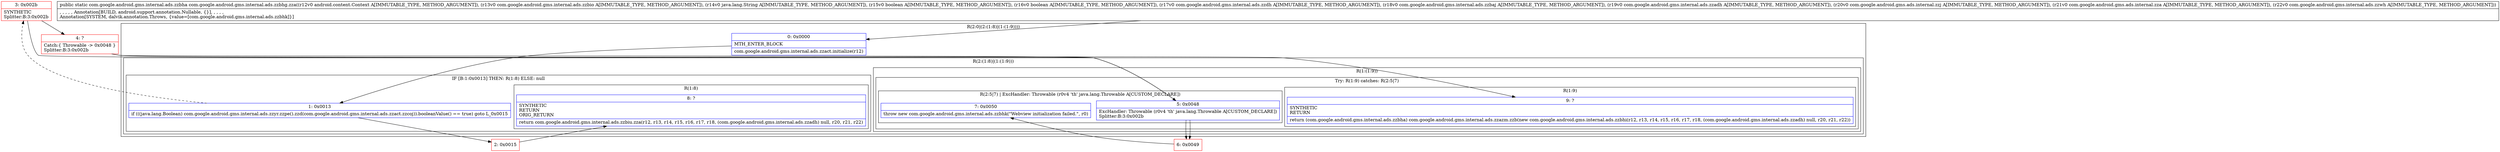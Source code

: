 digraph "CFG forcom.google.android.gms.internal.ads.zzbhg.zza(Landroid\/content\/Context;Lcom\/google\/android\/gms\/internal\/ads\/zzbio;Ljava\/lang\/String;ZZLcom\/google\/android\/gms\/internal\/ads\/zzdh;Lcom\/google\/android\/gms\/internal\/ads\/zzbaj;Lcom\/google\/android\/gms\/internal\/ads\/zzadh;Lcom\/google\/android\/gms\/ads\/internal\/zzj;Lcom\/google\/android\/gms\/ads\/internal\/zza;Lcom\/google\/android\/gms\/internal\/ads\/zzwh;)Lcom\/google\/android\/gms\/internal\/ads\/zzbha;" {
subgraph cluster_Region_1648242972 {
label = "R(2:0|(2:(1:8)|(1:(1:9))))";
node [shape=record,color=blue];
Node_0 [shape=record,label="{0\:\ 0x0000|MTH_ENTER_BLOCK\l|com.google.android.gms.internal.ads.zzact.initialize(r12)\l}"];
subgraph cluster_Region_1589760698 {
label = "R(2:(1:8)|(1:(1:9)))";
node [shape=record,color=blue];
subgraph cluster_IfRegion_1825398348 {
label = "IF [B:1:0x0013] THEN: R(1:8) ELSE: null";
node [shape=record,color=blue];
Node_1 [shape=record,label="{1\:\ 0x0013|if (((java.lang.Boolean) com.google.android.gms.internal.ads.zzyr.zzpe().zzd(com.google.android.gms.internal.ads.zzact.zzcoj)).booleanValue() == true) goto L_0x0015\l}"];
subgraph cluster_Region_846779628 {
label = "R(1:8)";
node [shape=record,color=blue];
Node_8 [shape=record,label="{8\:\ ?|SYNTHETIC\lRETURN\lORIG_RETURN\l|return com.google.android.gms.internal.ads.zzbiu.zza(r12, r13, r14, r15, r16, r17, r18, (com.google.android.gms.internal.ads.zzadh) null, r20, r21, r22)\l}"];
}
}
subgraph cluster_Region_568173934 {
label = "R(1:(1:9))";
node [shape=record,color=blue];
subgraph cluster_TryCatchRegion_1901717485 {
label = "Try: R(1:9) catches: R(2:5|7)";
node [shape=record,color=blue];
subgraph cluster_Region_2002839732 {
label = "R(1:9)";
node [shape=record,color=blue];
Node_9 [shape=record,label="{9\:\ ?|SYNTHETIC\lRETURN\l|return (com.google.android.gms.internal.ads.zzbha) com.google.android.gms.internal.ads.zzazm.zzb(new com.google.android.gms.internal.ads.zzbhi(r12, r13, r14, r15, r16, r17, r18, (com.google.android.gms.internal.ads.zzadh) null, r20, r21, r22))\l}"];
}
subgraph cluster_Region_63671552 {
label = "R(2:5|7) | ExcHandler: Throwable (r0v4 'th' java.lang.Throwable A[CUSTOM_DECLARE])\l";
node [shape=record,color=blue];
Node_5 [shape=record,label="{5\:\ 0x0048|ExcHandler: Throwable (r0v4 'th' java.lang.Throwable A[CUSTOM_DECLARE])\lSplitter:B:3:0x002b\l}"];
Node_7 [shape=record,label="{7\:\ 0x0050|throw new com.google.android.gms.internal.ads.zzbhk(\"Webview initialization failed.\", r0)\l}"];
}
}
}
}
}
subgraph cluster_Region_63671552 {
label = "R(2:5|7) | ExcHandler: Throwable (r0v4 'th' java.lang.Throwable A[CUSTOM_DECLARE])\l";
node [shape=record,color=blue];
Node_5 [shape=record,label="{5\:\ 0x0048|ExcHandler: Throwable (r0v4 'th' java.lang.Throwable A[CUSTOM_DECLARE])\lSplitter:B:3:0x002b\l}"];
Node_7 [shape=record,label="{7\:\ 0x0050|throw new com.google.android.gms.internal.ads.zzbhk(\"Webview initialization failed.\", r0)\l}"];
}
Node_2 [shape=record,color=red,label="{2\:\ 0x0015}"];
Node_3 [shape=record,color=red,label="{3\:\ 0x002b|SYNTHETIC\lSplitter:B:3:0x002b\l}"];
Node_4 [shape=record,color=red,label="{4\:\ ?|Catch:\{ Throwable \-\> 0x0048 \}\lSplitter:B:3:0x002b\l}"];
Node_6 [shape=record,color=red,label="{6\:\ 0x0049}"];
MethodNode[shape=record,label="{public static com.google.android.gms.internal.ads.zzbha com.google.android.gms.internal.ads.zzbhg.zza((r12v0 android.content.Context A[IMMUTABLE_TYPE, METHOD_ARGUMENT]), (r13v0 com.google.android.gms.internal.ads.zzbio A[IMMUTABLE_TYPE, METHOD_ARGUMENT]), (r14v0 java.lang.String A[IMMUTABLE_TYPE, METHOD_ARGUMENT]), (r15v0 boolean A[IMMUTABLE_TYPE, METHOD_ARGUMENT]), (r16v0 boolean A[IMMUTABLE_TYPE, METHOD_ARGUMENT]), (r17v0 com.google.android.gms.internal.ads.zzdh A[IMMUTABLE_TYPE, METHOD_ARGUMENT]), (r18v0 com.google.android.gms.internal.ads.zzbaj A[IMMUTABLE_TYPE, METHOD_ARGUMENT]), (r19v0 com.google.android.gms.internal.ads.zzadh A[IMMUTABLE_TYPE, METHOD_ARGUMENT]), (r20v0 com.google.android.gms.ads.internal.zzj A[IMMUTABLE_TYPE, METHOD_ARGUMENT]), (r21v0 com.google.android.gms.ads.internal.zza A[IMMUTABLE_TYPE, METHOD_ARGUMENT]), (r22v0 com.google.android.gms.internal.ads.zzwh A[IMMUTABLE_TYPE, METHOD_ARGUMENT]))  | , , , , , Annotation[BUILD, android.support.annotation.Nullable, \{\}], , , , , \lAnnotation[SYSTEM, dalvik.annotation.Throws, \{value=[com.google.android.gms.internal.ads.zzbhk]\}]\l}"];
MethodNode -> Node_0;
Node_0 -> Node_1;
Node_1 -> Node_2;
Node_1 -> Node_3[style=dashed];
Node_5 -> Node_6;
Node_5 -> Node_6;
Node_2 -> Node_8;
Node_3 -> Node_4;
Node_3 -> Node_5;
Node_4 -> Node_5;
Node_4 -> Node_9;
Node_6 -> Node_7;
}

